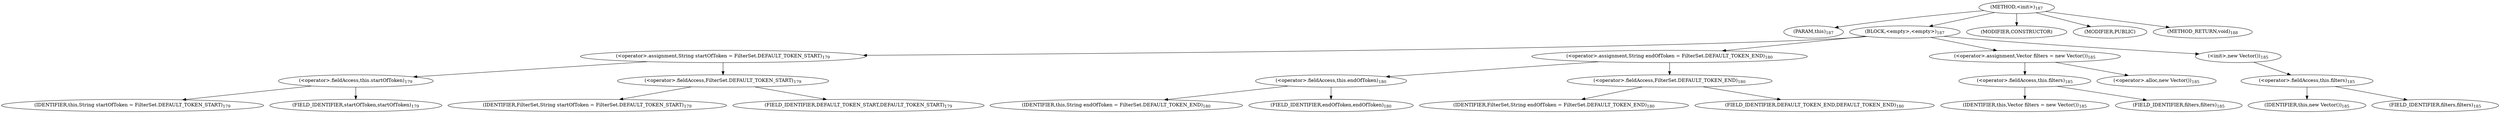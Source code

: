 digraph "&lt;init&gt;" {  
"210" [label = <(METHOD,&lt;init&gt;)<SUB>187</SUB>> ]
"211" [label = <(PARAM,this)<SUB>187</SUB>> ]
"212" [label = <(BLOCK,&lt;empty&gt;,&lt;empty&gt;)<SUB>187</SUB>> ]
"213" [label = <(&lt;operator&gt;.assignment,String startOfToken = FilterSet.DEFAULT_TOKEN_START)<SUB>179</SUB>> ]
"214" [label = <(&lt;operator&gt;.fieldAccess,this.startOfToken)<SUB>179</SUB>> ]
"215" [label = <(IDENTIFIER,this,String startOfToken = FilterSet.DEFAULT_TOKEN_START)<SUB>179</SUB>> ]
"216" [label = <(FIELD_IDENTIFIER,startOfToken,startOfToken)<SUB>179</SUB>> ]
"217" [label = <(&lt;operator&gt;.fieldAccess,FilterSet.DEFAULT_TOKEN_START)<SUB>179</SUB>> ]
"218" [label = <(IDENTIFIER,FilterSet,String startOfToken = FilterSet.DEFAULT_TOKEN_START)<SUB>179</SUB>> ]
"219" [label = <(FIELD_IDENTIFIER,DEFAULT_TOKEN_START,DEFAULT_TOKEN_START)<SUB>179</SUB>> ]
"220" [label = <(&lt;operator&gt;.assignment,String endOfToken = FilterSet.DEFAULT_TOKEN_END)<SUB>180</SUB>> ]
"221" [label = <(&lt;operator&gt;.fieldAccess,this.endOfToken)<SUB>180</SUB>> ]
"222" [label = <(IDENTIFIER,this,String endOfToken = FilterSet.DEFAULT_TOKEN_END)<SUB>180</SUB>> ]
"223" [label = <(FIELD_IDENTIFIER,endOfToken,endOfToken)<SUB>180</SUB>> ]
"224" [label = <(&lt;operator&gt;.fieldAccess,FilterSet.DEFAULT_TOKEN_END)<SUB>180</SUB>> ]
"225" [label = <(IDENTIFIER,FilterSet,String endOfToken = FilterSet.DEFAULT_TOKEN_END)<SUB>180</SUB>> ]
"226" [label = <(FIELD_IDENTIFIER,DEFAULT_TOKEN_END,DEFAULT_TOKEN_END)<SUB>180</SUB>> ]
"227" [label = <(&lt;operator&gt;.assignment,Vector filters = new Vector())<SUB>185</SUB>> ]
"228" [label = <(&lt;operator&gt;.fieldAccess,this.filters)<SUB>185</SUB>> ]
"229" [label = <(IDENTIFIER,this,Vector filters = new Vector())<SUB>185</SUB>> ]
"230" [label = <(FIELD_IDENTIFIER,filters,filters)<SUB>185</SUB>> ]
"231" [label = <(&lt;operator&gt;.alloc,new Vector())<SUB>185</SUB>> ]
"232" [label = <(&lt;init&gt;,new Vector())<SUB>185</SUB>> ]
"233" [label = <(&lt;operator&gt;.fieldAccess,this.filters)<SUB>185</SUB>> ]
"234" [label = <(IDENTIFIER,this,new Vector())<SUB>185</SUB>> ]
"235" [label = <(FIELD_IDENTIFIER,filters,filters)<SUB>185</SUB>> ]
"236" [label = <(MODIFIER,CONSTRUCTOR)> ]
"237" [label = <(MODIFIER,PUBLIC)> ]
"238" [label = <(METHOD_RETURN,void)<SUB>188</SUB>> ]
  "210" -> "211" 
  "210" -> "212" 
  "210" -> "236" 
  "210" -> "237" 
  "210" -> "238" 
  "212" -> "213" 
  "212" -> "220" 
  "212" -> "227" 
  "212" -> "232" 
  "213" -> "214" 
  "213" -> "217" 
  "214" -> "215" 
  "214" -> "216" 
  "217" -> "218" 
  "217" -> "219" 
  "220" -> "221" 
  "220" -> "224" 
  "221" -> "222" 
  "221" -> "223" 
  "224" -> "225" 
  "224" -> "226" 
  "227" -> "228" 
  "227" -> "231" 
  "228" -> "229" 
  "228" -> "230" 
  "232" -> "233" 
  "233" -> "234" 
  "233" -> "235" 
}
